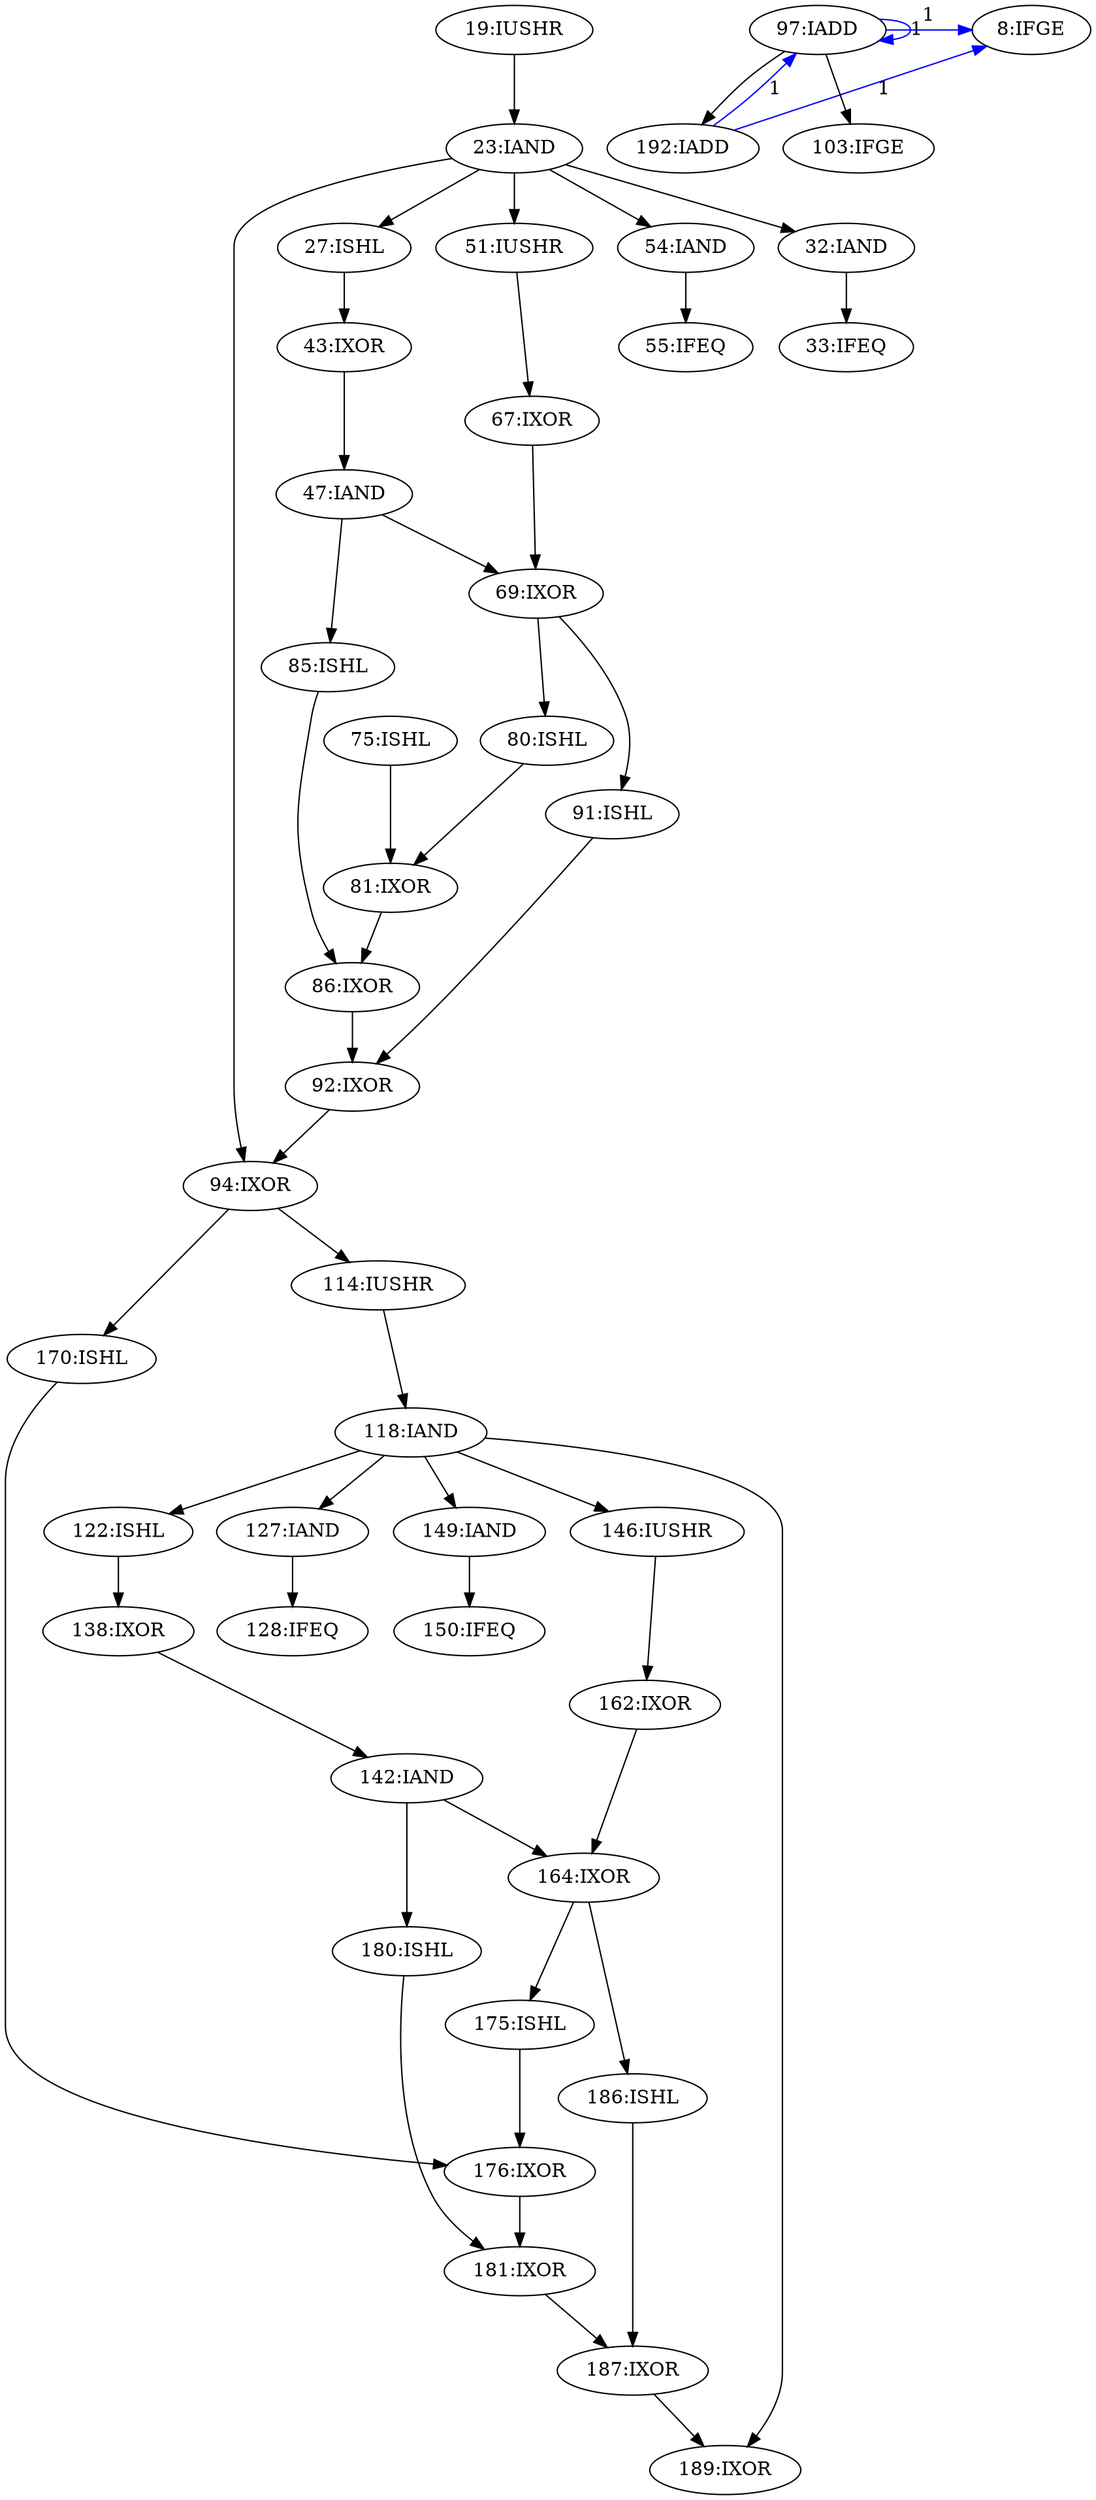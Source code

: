 digraph depgraph {
n0 [label="67:IXOR"];
n1 [label="51:IUSHR"];
n1 -> n0;
n2 [label="181:IXOR"];
n3 [label="176:IXOR"];
n3 -> n2;
n4 [label="180:ISHL"];
n4 -> n2;
n5 [label="114:IUSHR"];
n6 [label="94:IXOR"];
n6 -> n5;
n7 [label="122:ISHL"];
n8 [label="118:IAND"];
n8 -> n7;
n9 [label="142:IAND"];
n10 [label="138:IXOR"];
n10 -> n9;
n11 [label="127:IAND"];
n8 -> n11;
n12 [label="128:IFEQ"];
n11 -> n12;
n7 -> n10;
n13 [label="170:ISHL"];
n6 -> n13;
n9 -> n4;
n14 [label="54:IAND"];
n15 [label="23:IAND"];
n15 -> n14;
n16 [label="19:IUSHR"];
n16 -> n15;
n17 [label="164:IXOR"];
n18 [label="162:IXOR"];
n18 -> n17;
n9 -> n17;
n19 [label="27:ISHL"];
n15 -> n19;
n20 [label="47:IAND"];
n21 [label="43:IXOR"];
n21 -> n20;
n13 -> n3;
n22 [label="175:ISHL"];
n22 -> n3;
n23 [label="69:IXOR"];
n0 -> n23;
n20 -> n23;
n24 [label="85:ISHL"];
n20 -> n24;
n19 -> n21;
n25 [label="187:IXOR"];
n2 -> n25;
n26 [label="186:ISHL"];
n26 -> n25;
n27 [label="189:IXOR"];
n25 -> n27;
n8 -> n27;
n28 [label="91:ISHL"];
n23 -> n28;
n29 [label="192:IADD"];
n30 [label="97:IADD"];
n30 -> n29;
n31 [label="150:IFEQ"];
n32 [label="149:IAND"];
n32 -> n31;
n33 [label="55:IFEQ"];
n14 -> n33;
n8 -> n32;
n34 [label="103:IFGE"];
n30 -> n34;
n35 [label="32:IAND"];
n15 -> n35;
n36 [label="92:IXOR"];
n37 [label="86:IXOR"];
n37 -> n36;
n28 -> n36;
n38 [label="146:IUSHR"];
n8 -> n38;
n39 [label="81:IXOR"];
n39 -> n37;
n24 -> n37;
n40 [label="75:ISHL"];
n40 -> n39;
n41 [label="80:ISHL"];
n41 -> n39;
n5 -> n8;
n42 [label="33:IFEQ"];
n35 -> n42;
n23 -> n41;
n36 -> n6;
n15 -> n6;
n15 -> n1;
n17 -> n22;
n38 -> n18;
n17 -> n26;
n30 -> n30 [constraint=false,color=blue,label="1"];
n43 [label="8:IFGE"];
n30 -> n43 [constraint=false,color=blue,label="1"];
n29 -> n30 [constraint=false,color=blue,label="1"];
n29 -> n43 [constraint=false,color=blue,label="1"];
}